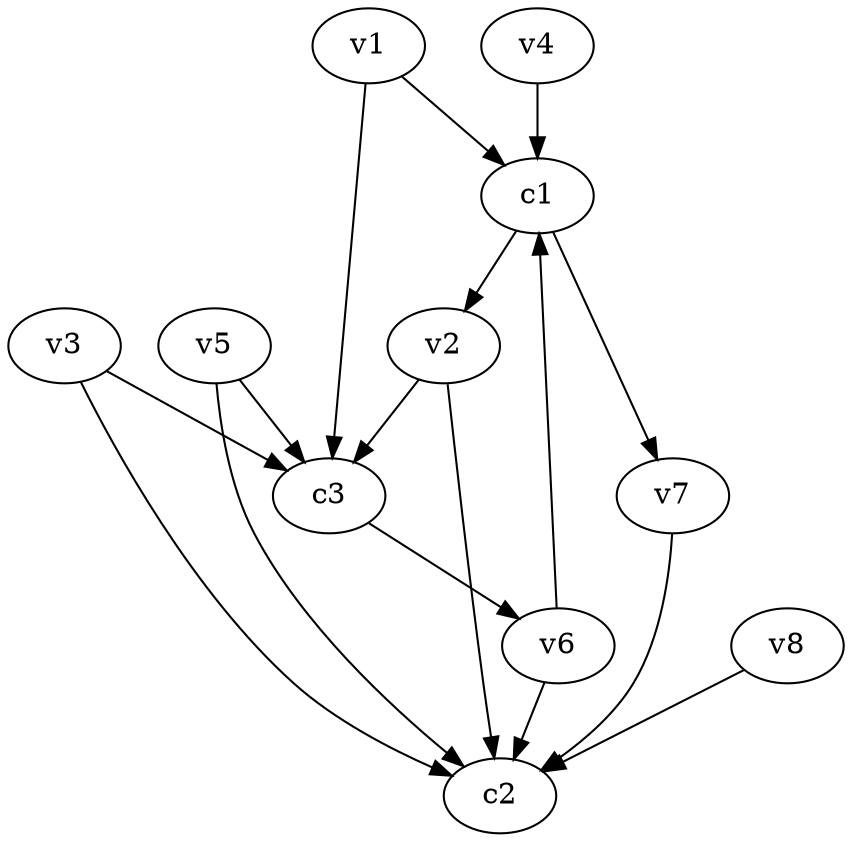 strict digraph  {
c1;
c2;
c3;
v1;
v2;
v3;
v4;
v5;
v6;
v7;
v8;
c1 -> v2  [weight=1];
c1 -> v7  [weight=1];
c3 -> v6  [weight=1];
v1 -> c1  [weight=1];
v1 -> c3  [weight=1];
v2 -> c2  [weight=1];
v2 -> c3  [weight=1];
v3 -> c3  [weight=1];
v3 -> c2  [weight=1];
v4 -> c1  [weight=1];
v5 -> c3  [weight=1];
v5 -> c2  [weight=1];
v6 -> c2  [weight=1];
v6 -> c1  [weight=1];
v7 -> c2  [weight=1];
v8 -> c2  [weight=1];
}

